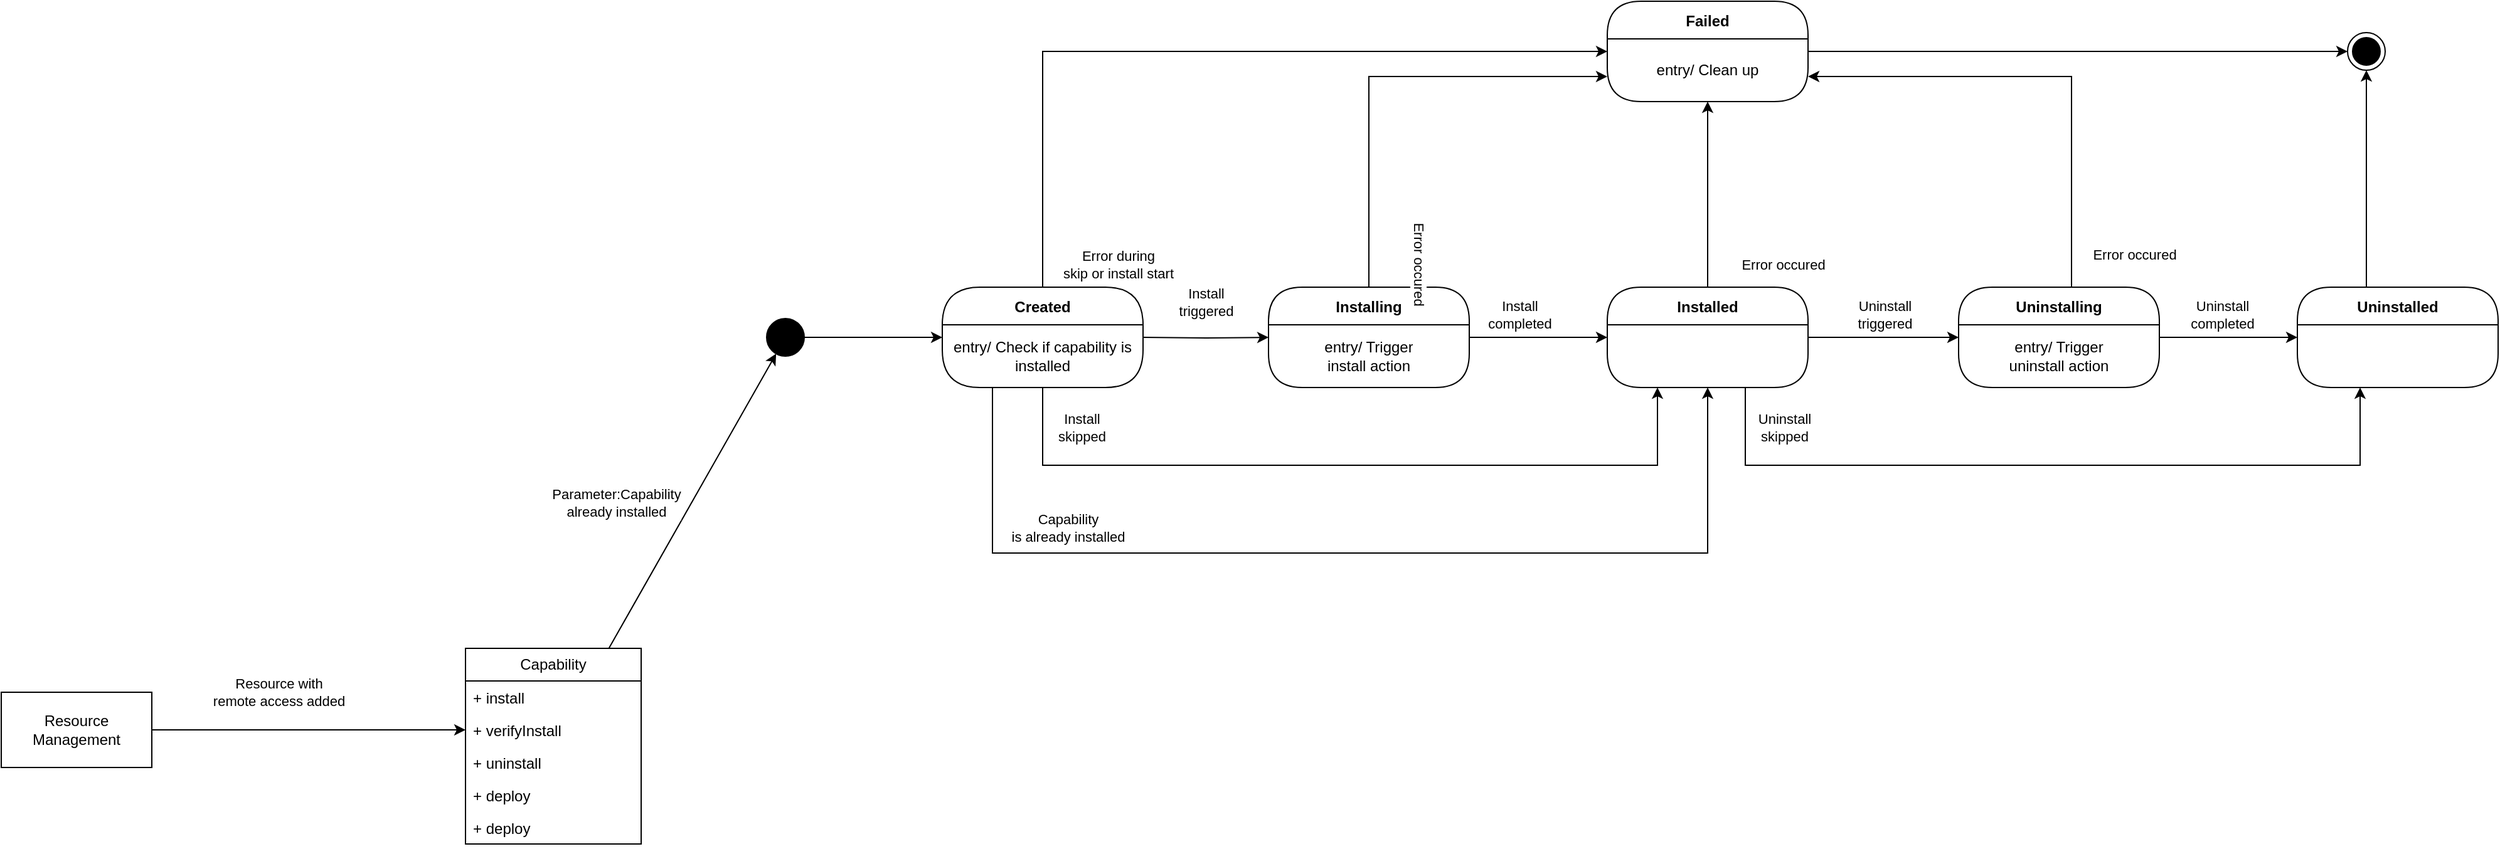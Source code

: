 <mxfile version="24.7.8">
  <diagram name="Seite-1" id="WIlyVxmDSZqyHgM_1bpl">
    <mxGraphModel dx="3250" dy="830" grid="1" gridSize="10" guides="1" tooltips="1" connect="1" arrows="1" fold="1" page="1" pageScale="1" pageWidth="827" pageHeight="1169" math="0" shadow="0">
      <root>
        <mxCell id="0" />
        <mxCell id="1" parent="0" />
        <mxCell id="0a7eT1ZJymifcQXoIwSw-11" style="edgeStyle=orthogonalEdgeStyle;rounded=0;orthogonalLoop=1;jettySize=auto;html=1;exitX=1;exitY=0.5;exitDx=0;exitDy=0;entryX=0;entryY=0.5;entryDx=0;entryDy=0;" parent="1" source="0a7eT1ZJymifcQXoIwSw-9" edge="1">
          <mxGeometry relative="1" as="geometry">
            <mxPoint x="-90" y="468" as="targetPoint" />
          </mxGeometry>
        </mxCell>
        <mxCell id="0a7eT1ZJymifcQXoIwSw-9" value="" style="ellipse;fillColor=strokeColor;html=1;" parent="1" vertex="1">
          <mxGeometry x="-230" y="453" width="30" height="30" as="geometry" />
        </mxCell>
        <mxCell id="0a7eT1ZJymifcQXoIwSw-10" value="" style="ellipse;html=1;shape=endState;fillColor=strokeColor;" parent="1" vertex="1">
          <mxGeometry x="1030" y="225" width="30" height="30" as="geometry" />
        </mxCell>
        <mxCell id="0a7eT1ZJymifcQXoIwSw-32" value="Installed" style="swimlane;fontStyle=1;align=center;verticalAlign=middle;childLayout=stackLayout;horizontal=1;startSize=30;horizontalStack=0;resizeParent=0;resizeLast=1;container=0;collapsible=0;rounded=1;arcSize=30;swimlaneFillColor=default;dropTarget=0;" parent="1" vertex="1">
          <mxGeometry x="440" y="428" width="160" height="80" as="geometry" />
        </mxCell>
        <mxCell id="0a7eT1ZJymifcQXoIwSw-35" value="Uninstalled" style="swimlane;fontStyle=1;align=center;verticalAlign=middle;childLayout=stackLayout;horizontal=1;startSize=30;horizontalStack=0;resizeParent=0;resizeLast=1;container=0;collapsible=0;rounded=1;arcSize=30;swimlaneFillColor=default;dropTarget=0;" parent="1" vertex="1">
          <mxGeometry x="990" y="428" width="160" height="80" as="geometry" />
        </mxCell>
        <mxCell id="0a7eT1ZJymifcQXoIwSw-41" value="Installing" style="swimlane;fontStyle=1;align=center;verticalAlign=middle;childLayout=stackLayout;horizontal=1;startSize=30;horizontalStack=0;resizeParent=0;resizeLast=1;container=0;collapsible=0;rounded=1;arcSize=30;swimlaneFillColor=default;dropTarget=0;" parent="1" vertex="1">
          <mxGeometry x="170" y="428" width="160" height="80" as="geometry" />
        </mxCell>
        <mxCell id="0a7eT1ZJymifcQXoIwSw-42" value="entry/ Trigger &lt;br&gt;install action" style="text;html=1;align=center;verticalAlign=middle;spacingLeft=4;spacingRight=4;whiteSpace=wrap;overflow=hidden;rotatable=0;" parent="0a7eT1ZJymifcQXoIwSw-41" vertex="1">
          <mxGeometry y="30" width="160" height="50" as="geometry" />
        </mxCell>
        <mxCell id="0a7eT1ZJymifcQXoIwSw-44" style="edgeStyle=orthogonalEdgeStyle;rounded=0;orthogonalLoop=1;jettySize=auto;html=1;" parent="1" source="0a7eT1ZJymifcQXoIwSw-41" target="0a7eT1ZJymifcQXoIwSw-32" edge="1">
          <mxGeometry relative="1" as="geometry">
            <mxPoint x="370" y="467.66" as="sourcePoint" />
            <mxPoint x="420" y="490" as="targetPoint" />
          </mxGeometry>
        </mxCell>
        <mxCell id="0a7eT1ZJymifcQXoIwSw-45" value="Install&lt;div&gt;completed&lt;/div&gt;" style="edgeLabel;html=1;align=center;verticalAlign=middle;resizable=0;points=[];" parent="0a7eT1ZJymifcQXoIwSw-44" vertex="1" connectable="0">
          <mxGeometry x="0.191" y="-1" relative="1" as="geometry">
            <mxPoint x="-26" y="-19" as="offset" />
          </mxGeometry>
        </mxCell>
        <mxCell id="0a7eT1ZJymifcQXoIwSw-47" value="Uninstalling" style="swimlane;fontStyle=1;align=center;verticalAlign=middle;childLayout=stackLayout;horizontal=1;startSize=30;horizontalStack=0;resizeParent=0;resizeLast=1;container=0;collapsible=0;rounded=1;arcSize=30;swimlaneFillColor=default;dropTarget=0;" parent="1" vertex="1">
          <mxGeometry x="720" y="428" width="160" height="80" as="geometry" />
        </mxCell>
        <mxCell id="0a7eT1ZJymifcQXoIwSw-48" value="entry/ Trigger &lt;br&gt;uninstall action" style="text;html=1;align=center;verticalAlign=middle;spacingLeft=4;spacingRight=4;whiteSpace=wrap;overflow=hidden;rotatable=0;" parent="0a7eT1ZJymifcQXoIwSw-47" vertex="1">
          <mxGeometry y="30" width="160" height="50" as="geometry" />
        </mxCell>
        <mxCell id="0a7eT1ZJymifcQXoIwSw-49" value="entry/ Trigger prepare update via driver" style="text;html=1;align=center;verticalAlign=middle;spacingLeft=4;spacingRight=4;whiteSpace=wrap;overflow=hidden;rotatable=0;" parent="0a7eT1ZJymifcQXoIwSw-47" vertex="1">
          <mxGeometry y="80" width="160" as="geometry" />
        </mxCell>
        <mxCell id="0a7eT1ZJymifcQXoIwSw-50" style="edgeStyle=orthogonalEdgeStyle;rounded=0;orthogonalLoop=1;jettySize=auto;html=1;" parent="1" source="0a7eT1ZJymifcQXoIwSw-32" target="0a7eT1ZJymifcQXoIwSw-47" edge="1">
          <mxGeometry relative="1" as="geometry">
            <mxPoint x="660" y="400" as="sourcePoint" />
            <mxPoint x="450" y="478" as="targetPoint" />
          </mxGeometry>
        </mxCell>
        <mxCell id="0a7eT1ZJymifcQXoIwSw-51" value="Uninstall &lt;br&gt;triggered" style="edgeLabel;html=1;align=center;verticalAlign=middle;resizable=0;points=[];" parent="0a7eT1ZJymifcQXoIwSw-50" vertex="1" connectable="0">
          <mxGeometry x="0.191" y="-1" relative="1" as="geometry">
            <mxPoint x="-11" y="-19" as="offset" />
          </mxGeometry>
        </mxCell>
        <mxCell id="0a7eT1ZJymifcQXoIwSw-52" style="edgeStyle=orthogonalEdgeStyle;rounded=0;orthogonalLoop=1;jettySize=auto;html=1;" parent="1" source="0a7eT1ZJymifcQXoIwSw-47" target="0a7eT1ZJymifcQXoIwSw-35" edge="1">
          <mxGeometry relative="1" as="geometry">
            <mxPoint x="610" y="478" as="sourcePoint" />
            <mxPoint x="730" y="478" as="targetPoint" />
          </mxGeometry>
        </mxCell>
        <mxCell id="0a7eT1ZJymifcQXoIwSw-53" value="Uninstall &lt;br&gt;completed" style="edgeLabel;html=1;align=center;verticalAlign=middle;resizable=0;points=[];" parent="0a7eT1ZJymifcQXoIwSw-52" vertex="1" connectable="0">
          <mxGeometry x="0.191" y="-1" relative="1" as="geometry">
            <mxPoint x="-16" y="-19" as="offset" />
          </mxGeometry>
        </mxCell>
        <mxCell id="0a7eT1ZJymifcQXoIwSw-66" style="edgeStyle=orthogonalEdgeStyle;rounded=0;orthogonalLoop=1;jettySize=auto;html=1;" parent="1" source="0a7eT1ZJymifcQXoIwSw-41" target="wWSOtT_QbnwxpZTZtKML-14" edge="1">
          <mxGeometry relative="1" as="geometry">
            <mxPoint x="260" y="438" as="sourcePoint" />
            <mxPoint x="440" y="260.0" as="targetPoint" />
            <Array as="points">
              <mxPoint x="250" y="260" />
            </Array>
          </mxGeometry>
        </mxCell>
        <mxCell id="wWSOtT_QbnwxpZTZtKML-17" value="Error occured" style="edgeLabel;html=1;align=center;verticalAlign=middle;resizable=0;points=[];rotation=90;" parent="0a7eT1ZJymifcQXoIwSw-66" vertex="1" connectable="0">
          <mxGeometry x="-0.655" relative="1" as="geometry">
            <mxPoint x="40" y="43" as="offset" />
          </mxGeometry>
        </mxCell>
        <mxCell id="wWSOtT_QbnwxpZTZtKML-3" style="edgeStyle=orthogonalEdgeStyle;rounded=0;orthogonalLoop=1;jettySize=auto;html=1;exitX=1;exitY=0.5;exitDx=0;exitDy=0;" parent="1" target="0a7eT1ZJymifcQXoIwSw-41" edge="1">
          <mxGeometry relative="1" as="geometry">
            <mxPoint x="320" y="570" as="targetPoint" />
            <mxPoint x="70" y="468" as="sourcePoint" />
          </mxGeometry>
        </mxCell>
        <mxCell id="wWSOtT_QbnwxpZTZtKML-10" value="Install &lt;br&gt;triggered" style="edgeLabel;html=1;align=center;verticalAlign=middle;resizable=0;points=[];" parent="wWSOtT_QbnwxpZTZtKML-3" vertex="1" connectable="0">
          <mxGeometry x="0.148" y="-1" relative="1" as="geometry">
            <mxPoint x="-7" y="-29" as="offset" />
          </mxGeometry>
        </mxCell>
        <mxCell id="wWSOtT_QbnwxpZTZtKML-5" style="edgeStyle=orthogonalEdgeStyle;rounded=0;orthogonalLoop=1;jettySize=auto;html=1;" parent="1" source="DWd2z3r6fe8Ky3jiZAnX-4" target="0a7eT1ZJymifcQXoIwSw-32" edge="1">
          <mxGeometry relative="1" as="geometry">
            <mxPoint x="-10" y="508" as="sourcePoint" />
            <mxPoint x="510" y="480" as="targetPoint" />
            <Array as="points">
              <mxPoint x="-10" y="570" />
              <mxPoint x="480" y="570" />
            </Array>
          </mxGeometry>
        </mxCell>
        <mxCell id="wWSOtT_QbnwxpZTZtKML-9" value="Install &lt;br&gt;skipped" style="edgeLabel;html=1;align=center;verticalAlign=middle;resizable=0;points=[];" parent="wWSOtT_QbnwxpZTZtKML-5" vertex="1" connectable="0">
          <mxGeometry x="0.089" relative="1" as="geometry">
            <mxPoint x="-242" y="-30" as="offset" />
          </mxGeometry>
        </mxCell>
        <mxCell id="wWSOtT_QbnwxpZTZtKML-11" style="edgeStyle=orthogonalEdgeStyle;rounded=0;orthogonalLoop=1;jettySize=auto;html=1;" parent="1" source="DWd2z3r6fe8Ky3jiZAnX-4" target="wWSOtT_QbnwxpZTZtKML-14" edge="1">
          <mxGeometry relative="1" as="geometry">
            <mxPoint x="-10" y="428" as="sourcePoint" />
            <mxPoint x="440" y="230" as="targetPoint" />
            <Array as="points">
              <mxPoint x="-10" y="240" />
            </Array>
          </mxGeometry>
        </mxCell>
        <mxCell id="wWSOtT_QbnwxpZTZtKML-13" value="Error during &lt;br&gt;skip or install start" style="edgeLabel;html=1;align=center;verticalAlign=middle;resizable=0;points=[];" parent="1" vertex="1" connectable="0">
          <mxGeometry x="50.003" y="410.0" as="geometry" />
        </mxCell>
        <mxCell id="wWSOtT_QbnwxpZTZtKML-14" value="Failed" style="swimlane;fontStyle=1;align=center;verticalAlign=middle;childLayout=stackLayout;horizontal=1;startSize=30;horizontalStack=0;resizeParent=0;resizeLast=1;container=0;collapsible=0;rounded=1;arcSize=30;swimlaneFillColor=default;dropTarget=0;" parent="1" vertex="1">
          <mxGeometry x="440" y="200" width="160" height="80" as="geometry" />
        </mxCell>
        <mxCell id="wWSOtT_QbnwxpZTZtKML-15" value="entry/ Clean up" style="text;html=1;align=center;verticalAlign=middle;spacingLeft=4;spacingRight=4;whiteSpace=wrap;overflow=hidden;rotatable=0;" parent="wWSOtT_QbnwxpZTZtKML-14" vertex="1">
          <mxGeometry y="30" width="160" height="50" as="geometry" />
        </mxCell>
        <mxCell id="wWSOtT_QbnwxpZTZtKML-18" style="edgeStyle=orthogonalEdgeStyle;rounded=0;orthogonalLoop=1;jettySize=auto;html=1;" parent="1" source="0a7eT1ZJymifcQXoIwSw-47" target="wWSOtT_QbnwxpZTZtKML-14" edge="1">
          <mxGeometry relative="1" as="geometry">
            <mxPoint x="670" y="398" as="sourcePoint" />
            <mxPoint x="860" y="230" as="targetPoint" />
            <Array as="points">
              <mxPoint x="810" y="260" />
            </Array>
          </mxGeometry>
        </mxCell>
        <mxCell id="wWSOtT_QbnwxpZTZtKML-20" value="Error occured" style="edgeLabel;html=1;align=center;verticalAlign=middle;resizable=0;points=[];" parent="wWSOtT_QbnwxpZTZtKML-18" vertex="1" connectable="0">
          <mxGeometry x="-0.655" relative="1" as="geometry">
            <mxPoint x="50" y="39" as="offset" />
          </mxGeometry>
        </mxCell>
        <mxCell id="wWSOtT_QbnwxpZTZtKML-21" style="edgeStyle=orthogonalEdgeStyle;rounded=0;orthogonalLoop=1;jettySize=auto;html=1;" parent="1" source="0a7eT1ZJymifcQXoIwSw-32" target="0a7eT1ZJymifcQXoIwSw-35" edge="1">
          <mxGeometry relative="1" as="geometry">
            <mxPoint x="560" y="480" as="sourcePoint" />
            <mxPoint x="1040" y="523" as="targetPoint" />
            <Array as="points">
              <mxPoint x="550" y="570" />
              <mxPoint x="1040" y="570" />
            </Array>
          </mxGeometry>
        </mxCell>
        <mxCell id="wWSOtT_QbnwxpZTZtKML-23" value="Uninstall&lt;div&gt;&lt;div&gt;skipped&lt;/div&gt;&lt;/div&gt;" style="edgeLabel;html=1;align=center;verticalAlign=middle;resizable=0;points=[];" parent="wWSOtT_QbnwxpZTZtKML-21" vertex="1" connectable="0">
          <mxGeometry x="0.089" relative="1" as="geometry">
            <mxPoint x="-242" y="-30" as="offset" />
          </mxGeometry>
        </mxCell>
        <mxCell id="wWSOtT_QbnwxpZTZtKML-24" style="edgeStyle=orthogonalEdgeStyle;rounded=0;orthogonalLoop=1;jettySize=auto;html=1;" parent="1" source="0a7eT1ZJymifcQXoIwSw-35" target="0a7eT1ZJymifcQXoIwSw-10" edge="1">
          <mxGeometry relative="1" as="geometry">
            <mxPoint x="450" y="188" as="sourcePoint" />
            <mxPoint x="940" y="188" as="targetPoint" />
            <Array as="points">
              <mxPoint x="1045" y="340" />
              <mxPoint x="1045" y="340" />
            </Array>
          </mxGeometry>
        </mxCell>
        <mxCell id="wWSOtT_QbnwxpZTZtKML-26" style="edgeStyle=orthogonalEdgeStyle;rounded=0;orthogonalLoop=1;jettySize=auto;html=1;" parent="1" source="wWSOtT_QbnwxpZTZtKML-14" target="0a7eT1ZJymifcQXoIwSw-10" edge="1">
          <mxGeometry relative="1" as="geometry">
            <mxPoint x="1057" y="438" as="sourcePoint" />
            <mxPoint x="1057" y="260" as="targetPoint" />
            <Array as="points">
              <mxPoint x="820" y="240" />
              <mxPoint x="820" y="240" />
            </Array>
          </mxGeometry>
        </mxCell>
        <mxCell id="wWSOtT_QbnwxpZTZtKML-27" style="edgeStyle=orthogonalEdgeStyle;rounded=0;orthogonalLoop=1;jettySize=auto;html=1;" parent="1" source="0a7eT1ZJymifcQXoIwSw-32" target="wWSOtT_QbnwxpZTZtKML-14" edge="1">
          <mxGeometry relative="1" as="geometry">
            <mxPoint x="610" y="478" as="sourcePoint" />
            <mxPoint x="730" y="478" as="targetPoint" />
          </mxGeometry>
        </mxCell>
        <mxCell id="wWSOtT_QbnwxpZTZtKML-28" value="Error occured" style="edgeLabel;html=1;align=center;verticalAlign=middle;resizable=0;points=[];" parent="wWSOtT_QbnwxpZTZtKML-27" vertex="1" connectable="0">
          <mxGeometry x="0.191" y="-1" relative="1" as="geometry">
            <mxPoint x="59" y="70" as="offset" />
          </mxGeometry>
        </mxCell>
        <mxCell id="DWd2z3r6fe8Ky3jiZAnX-1" style="edgeStyle=orthogonalEdgeStyle;rounded=0;orthogonalLoop=1;jettySize=auto;html=1;entryX=0.5;entryY=1;entryDx=0;entryDy=0;" parent="1" edge="1">
          <mxGeometry relative="1" as="geometry">
            <mxPoint x="520" y="508" as="targetPoint" />
            <mxPoint x="-50" y="508" as="sourcePoint" />
            <Array as="points">
              <mxPoint x="-50" y="640" />
              <mxPoint x="520" y="640" />
            </Array>
          </mxGeometry>
        </mxCell>
        <mxCell id="DWd2z3r6fe8Ky3jiZAnX-3" value="Capability &lt;br&gt;is already installed" style="edgeLabel;html=1;align=center;verticalAlign=middle;resizable=0;points=[];" parent="DWd2z3r6fe8Ky3jiZAnX-1" vertex="1" connectable="0">
          <mxGeometry x="-0.075" y="-1" relative="1" as="geometry">
            <mxPoint x="-194" y="-21" as="offset" />
          </mxGeometry>
        </mxCell>
        <mxCell id="DWd2z3r6fe8Ky3jiZAnX-4" value="Created" style="swimlane;fontStyle=1;align=center;verticalAlign=middle;childLayout=stackLayout;horizontal=1;startSize=30;horizontalStack=0;resizeParent=0;resizeLast=1;container=0;collapsible=0;rounded=1;arcSize=50;swimlaneFillColor=default;dropTarget=0;" parent="1" vertex="1">
          <mxGeometry x="-90" y="428" width="160" height="80" as="geometry" />
        </mxCell>
        <mxCell id="DWd2z3r6fe8Ky3jiZAnX-5" value="entry/ Check if capability is installed" style="text;html=1;align=center;verticalAlign=middle;spacingLeft=4;spacingRight=4;whiteSpace=wrap;overflow=hidden;rotatable=0;" parent="DWd2z3r6fe8Ky3jiZAnX-4" vertex="1">
          <mxGeometry y="30" width="160" height="50" as="geometry" />
        </mxCell>
        <mxCell id="DWd2z3r6fe8Ky3jiZAnX-8" value="Capability" style="swimlane;fontStyle=0;childLayout=stackLayout;horizontal=1;startSize=26;fillColor=none;horizontalStack=0;resizeParent=1;resizeParentMax=0;resizeLast=0;collapsible=1;marginBottom=0;whiteSpace=wrap;html=1;" parent="1" vertex="1">
          <mxGeometry x="-470" y="716" width="140" height="156" as="geometry" />
        </mxCell>
        <mxCell id="DWd2z3r6fe8Ky3jiZAnX-9" value="+ install" style="text;strokeColor=none;fillColor=none;align=left;verticalAlign=top;spacingLeft=4;spacingRight=4;overflow=hidden;rotatable=0;points=[[0,0.5],[1,0.5]];portConstraint=eastwest;whiteSpace=wrap;html=1;" parent="DWd2z3r6fe8Ky3jiZAnX-8" vertex="1">
          <mxGeometry y="26" width="140" height="26" as="geometry" />
        </mxCell>
        <mxCell id="DWd2z3r6fe8Ky3jiZAnX-13" value="+ verifyInstall" style="text;strokeColor=none;fillColor=none;align=left;verticalAlign=top;spacingLeft=4;spacingRight=4;overflow=hidden;rotatable=0;points=[[0,0.5],[1,0.5]];portConstraint=eastwest;whiteSpace=wrap;html=1;" parent="DWd2z3r6fe8Ky3jiZAnX-8" vertex="1">
          <mxGeometry y="52" width="140" height="26" as="geometry" />
        </mxCell>
        <mxCell id="DWd2z3r6fe8Ky3jiZAnX-10" value="+ uninstall" style="text;strokeColor=none;fillColor=none;align=left;verticalAlign=top;spacingLeft=4;spacingRight=4;overflow=hidden;rotatable=0;points=[[0,0.5],[1,0.5]];portConstraint=eastwest;whiteSpace=wrap;html=1;" parent="DWd2z3r6fe8Ky3jiZAnX-8" vertex="1">
          <mxGeometry y="78" width="140" height="26" as="geometry" />
        </mxCell>
        <mxCell id="DWd2z3r6fe8Ky3jiZAnX-12" value="+ deploy" style="text;strokeColor=none;fillColor=none;align=left;verticalAlign=top;spacingLeft=4;spacingRight=4;overflow=hidden;rotatable=0;points=[[0,0.5],[1,0.5]];portConstraint=eastwest;whiteSpace=wrap;html=1;" parent="DWd2z3r6fe8Ky3jiZAnX-8" vertex="1">
          <mxGeometry y="104" width="140" height="26" as="geometry" />
        </mxCell>
        <mxCell id="DWd2z3r6fe8Ky3jiZAnX-11" value="+ deploy" style="text;strokeColor=none;fillColor=none;align=left;verticalAlign=top;spacingLeft=4;spacingRight=4;overflow=hidden;rotatable=0;points=[[0,0.5],[1,0.5]];portConstraint=eastwest;whiteSpace=wrap;html=1;" parent="DWd2z3r6fe8Ky3jiZAnX-8" vertex="1">
          <mxGeometry y="130" width="140" height="26" as="geometry" />
        </mxCell>
        <mxCell id="DWd2z3r6fe8Ky3jiZAnX-14" value="Resource Management" style="rounded=0;whiteSpace=wrap;html=1;" parent="1" vertex="1">
          <mxGeometry x="-840" y="751" width="120" height="60" as="geometry" />
        </mxCell>
        <mxCell id="DWd2z3r6fe8Ky3jiZAnX-15" value="" style="endArrow=classic;html=1;rounded=0;exitX=1;exitY=0.5;exitDx=0;exitDy=0;entryX=0;entryY=0.5;entryDx=0;entryDy=0;" parent="1" source="DWd2z3r6fe8Ky3jiZAnX-14" target="DWd2z3r6fe8Ky3jiZAnX-13" edge="1">
          <mxGeometry width="50" height="50" relative="1" as="geometry">
            <mxPoint x="-200" y="740" as="sourcePoint" />
            <mxPoint x="-150" y="690" as="targetPoint" />
          </mxGeometry>
        </mxCell>
        <mxCell id="DWd2z3r6fe8Ky3jiZAnX-19" value="Resource with &lt;br&gt;remote access added" style="edgeLabel;html=1;align=center;verticalAlign=middle;resizable=0;points=[];" parent="DWd2z3r6fe8Ky3jiZAnX-15" vertex="1" connectable="0">
          <mxGeometry x="0.122" y="1" relative="1" as="geometry">
            <mxPoint x="-40" y="-29" as="offset" />
          </mxGeometry>
        </mxCell>
        <mxCell id="DWd2z3r6fe8Ky3jiZAnX-16" value="" style="endArrow=classic;html=1;rounded=0;" parent="1" source="DWd2z3r6fe8Ky3jiZAnX-8" target="0a7eT1ZJymifcQXoIwSw-9" edge="1">
          <mxGeometry width="50" height="50" relative="1" as="geometry">
            <mxPoint x="-20" y="790" as="sourcePoint" />
            <mxPoint x="220" y="803" as="targetPoint" />
          </mxGeometry>
        </mxCell>
        <mxCell id="DWd2z3r6fe8Ky3jiZAnX-17" value="Parameter:Capability &lt;br&gt;already installed" style="edgeLabel;html=1;align=center;verticalAlign=middle;resizable=0;points=[];" parent="1" vertex="1" connectable="0">
          <mxGeometry x="-350.004" y="599.996" as="geometry" />
        </mxCell>
      </root>
    </mxGraphModel>
  </diagram>
</mxfile>
